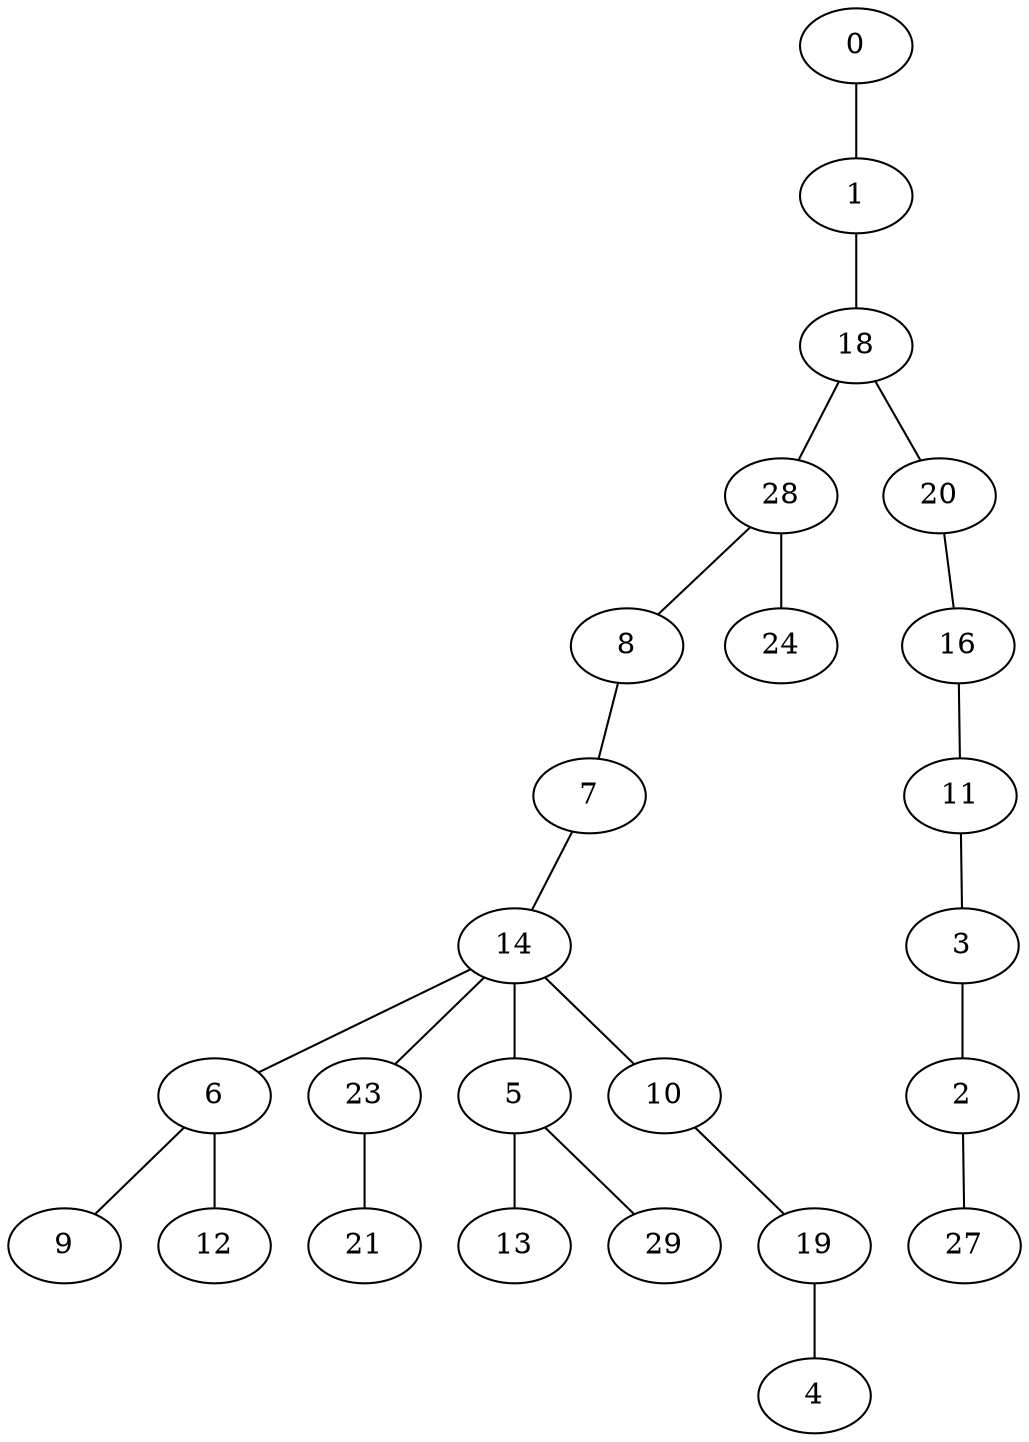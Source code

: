 graph {
    0 -- 1;
    1 -- 18;
    18 -- 28;
    18 -- 20;
    28 -- 8;
    28 -- 24;
    20 -- 16;
    8 -- 7;
    16 -- 11;
    7 -- 14;
    11 -- 3;
    14 -- 6;
    14 -- 23;
    14 -- 5;
    14 -- 10;
    3 -- 2;
    6 -- 9;
    6 -- 12;
    23 -- 21;
    5 -- 13;
    5 -- 29;
    10 -- 19;
    2 -- 27;
    19 -- 4;
}